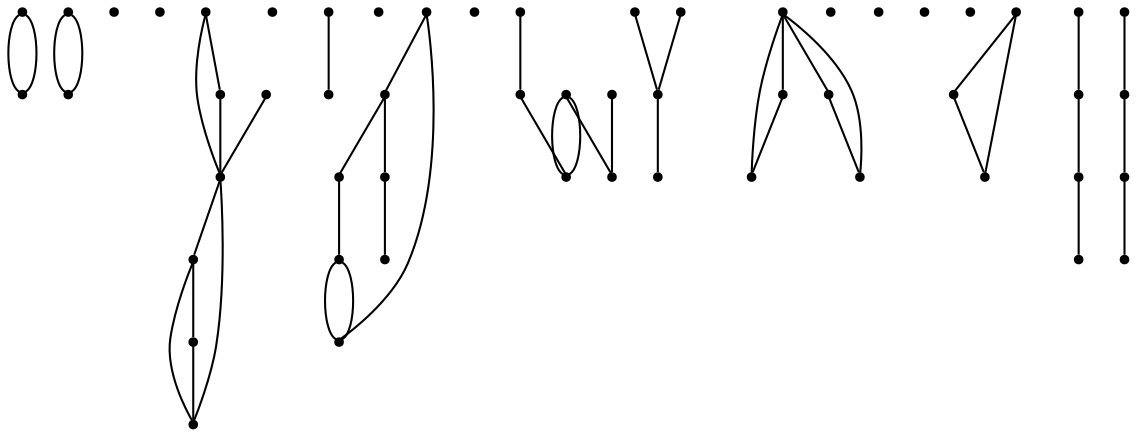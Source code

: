 graph {
  node [shape=point,comment="{\"directed\":false,\"doi\":\"10.1007/978-3-319-03841-4_13\",\"figure\":\"5\"}"]

  v0 [pos="1755.447827400858,854.2656281390871"]
  v1 [pos="1746.3455009498562,1018.8382525653915"]
  v2 [pos="1737.034614510972,802.657044948309"]
  v3 [pos="1727.0190269049785,964.1418024454069"]
  v4 [pos="1642.3298653826394,833.7413600733471"]
  v5 [pos="1640.128342289076,990.7171705313963"]
  v6 [pos="1498.173876174505,990.9088268519199"]
  v7 [pos="1528.8344848628597,990.3754448955324"]
  v8 [pos="1520.3658550193338,942.5257165218727"]
  v9 [pos="1522.563306166825,785.5501604185952"]
  v10 [pos="1456.478166382346,858.1910853317104"]
  v11 [pos="1494.9309528729925,833.399634437483"]
  v12 [pos="1454.2807152348548,1015.1628261134115"]
  v13 [pos="1350.9970755982617,839.6299273944396"]
  v14 [pos="1223.3652980474867,1005.1814361598754"]
  v15 [pos="1218.9485726665237,1350.8134526086392"]
  v16 [pos="1214.361907161206,1193.7877886153242"]
  v17 [pos="1201.8821559399964,854.7946860643549"]
  v18 [pos="1205.6681750488801,1015.7585249888812"]
  v19 [pos="1172.8028620590933,1277.4348988574102"]
  v20 [pos="1161.035955897137,1192.5500982959238"]
  v21 [pos="1082.3959883857433,1195.588111689865"]
  v22 [pos="1126.2932212714659,1171.3300427520253"]
  v23 [pos="1148.0558643023137,1123.3180360339807"]
  v24 [pos="1141.2426077854261,944.5720006607087"]
  v25 [pos="1115.6897464513077,831.6201684542268"]
  v26 [pos="1135.8594950780619,782.0329426346518"]
  v27 [pos="1129.6884608057392,1347.558728949156"]
  v28 [pos="1085.7776123503381,1349.7049745132947"]
  v29 [pos="1075.582731868856,1014.5043016093164"]
  v30 [pos="1103.4236451505708,862.3294374682996"]
  v31 [pos="1071.7967286660119,853.5404626847899"]
  v32 [pos="978.5752813306908,1046.530365276808"]
  v33 [pos="968.0324562385526,845.8766262341751"]
  v34 [pos="863.8269343736438,1337.5384227155396"]
  v35 [pos="817.4341234450002,860.8707128522369"]
  v36 [pos="817.2277584905474,1025.8228345980124"]
  v37 [pos="815.7120083772733,1195.4421120508728"]
  v38 [pos="961.6338860734098,1131.8651194295435"]
  v39 [pos="935.9320169627143,1207.781625093427"]
  v40 [pos="731.0332971227832,1002.6480626331127"]
  v41 [pos="764.9629627352928,1023.2431685027889"]
  v42 [pos="687.1443194714805,1024.5683568636757"]
  v43 [pos="752.7999961936639,954.636055915068"]
  v44 [pos="731.2375942921212,837.6961952421091"]
  v45 [pos="755.1308671991752,789.6841885240644"]
  v46 [pos="731.067701885885,1347.558728949156"]
  v47 [pos="731.0499666520161,1325.4469055754548"]
  v48 [pos="729.6948357240406,1170.9716568786107"]
  v49 [pos="750.4691888123101,1124.0472711646262"]
  v50 [pos="729.6166257285846,1196.5549141773374"]
  v51 [pos="687.1568534304837,1349.7049745132947"]
  v52 [pos="736.4966239865608,858.2953707881334"]
  v53 [pos="687.3486802649758,859.6164894726721"]
  v54 [pos="684.8093128957397,1196.3173468205105"]

  v54 -- v50 [id="-2",pos="684.8093128957397,1196.3173468205105 729.6166257285846,1196.5549141773374 729.6166257285846,1196.5549141773374 729.6166257285846,1196.5549141773374"]
  v51 -- v46 [id="-4",pos="687.1568534304837,1349.7049745132947 731.067701885885,1347.558728949156 731.067701885885,1347.558728949156 731.067701885885,1347.558728949156"]
  v53 -- v52 [id="-5",pos="687.3486802649758,859.6164894726721 736.4966239865608,858.2953707881334 736.4966239865608,858.2953707881334 736.4966239865608,858.2953707881334"]
  v52 -- v44 [id="-6",pos="736.4966239865608,858.2953707881334 731.2375942921212,837.6961952421091 731.2375942921212,837.6961952421091 731.2375942921212,837.6961952421091"]
  v40 -- v32 [id="-10",pos="731.0332971227832,1002.6480626331127 978.5752813306908,1046.530365276808 978.5752813306908,1046.530365276808 978.5752813306908,1046.530365276808"]
  v40 -- v42 [id="-11",pos="731.0332971227832,1002.6480626331127 687.1443194714805,1024.5683568636757 687.1443194714805,1024.5683568636757 687.1443194714805,1024.5683568636757"]
  v40 -- v43 [id="-13",pos="731.0332971227832,1002.6480626331127 752.7999961936639,954.636055915068 752.7999961936639,954.636055915068 752.7999961936639,954.636055915068"]
  v43 -- v32 [id="-14",pos="752.7999961936639,954.636055915068 978.8556888982912,954.298527132938 978.8556888982912,954.298527132938 978.8556888982912,954.298527132938 978.5752813306908,1046.530365276808 978.5752813306908,1046.530365276808 978.5752813306908,1046.530365276808"]
  v42 -- v41 [id="-15",pos="687.1443194714805,1024.5683568636757 764.9629627352928,1023.2431685027889 764.9629627352928,1023.2431685027889 764.9629627352928,1023.2431685027889"]
  v0 -- v2 [id="-17",pos="1755.447827400858,854.2656281390871 1756.2078179607279,803.2697855934869 1756.2078179607279,803.2697855934869 1756.2078179607279,803.2697855934869 1737.034614510972,802.657044948309 1737.034614510972,802.657044948309 1737.034614510972,802.657044948309"]
  v50 -- v48 [id="-18",pos="729.6166257285846,1196.5549141773374 729.6948357240406,1170.9716568786107 729.6948357240406,1170.9716568786107 729.6948357240406,1170.9716568786107"]
  v48 -- v49 [id="-19",pos="729.6948357240406,1170.9716568786107 750.4691888123101,1124.0472711646262 750.4691888123101,1124.0472711646262 750.4691888123101,1124.0472711646262"]
  v47 -- v19 [id="-21",pos="731.0499666520161,1325.4469055754548 1173.7962260282225,1373.4630455585407 1173.7962260282225,1373.4630455585407 1173.7962260282225,1373.4630455585407 1172.8028620590933,1277.4348988574102 1172.8028620590933,1277.4348988574102 1172.8028620590933,1277.4348988574102"]
  v47 -- v46 [id="-22",pos="731.0499666520161,1325.4469055754548 731.067701885885,1347.558728949156 731.067701885885,1347.558728949156 731.067701885885,1347.558728949156"]
  v47 -- v19 [id="-25",pos="731.0499666520161,1325.4469055754548 1172.8028620590933,1277.4348988574102 1172.8028620590933,1277.4348988574102 1172.8028620590933,1277.4348988574102"]
  v44 -- v45 [id="-28",pos="731.2375942921212,837.6961952421091 755.1308671991752,789.6841885240644 755.1308671991752,789.6841885240644 755.1308671991752,789.6841885240644"]
  v41 -- v40 [id="-30",pos="764.9629627352928,1023.2431685027889 731.0332971227832,1002.6480626331127 731.0332971227832,1002.6480626331127 731.0332971227832,1002.6480626331127"]
  v39 -- v37 [id="-40",pos="935.9320169627143,1207.781625093427 814.7874380283082,1208.7692846721839 814.7874380283082,1208.7692846721839 814.7874380283082,1208.7692846721839 815.7120083772733,1195.4421120508728 815.7120083772733,1195.4421120508728 815.7120083772733,1195.4421120508728"]
  v39 -- v38 [id="-41",pos="935.9320169627143,1207.781625093427 978.9724392270782,1208.7692846721839 978.9724392270782,1208.7692846721839 978.9724392270782,1208.7692846721839 978.9724392270782,1134.157110277903 978.9724392270782,1134.157110277903 978.9724392270782,1134.157110277903 961.6338860734098,1131.8651194295435 961.6338860734098,1131.8651194295435 961.6338860734098,1131.8651194295435"]
  v37 -- v38 [id="-42",pos="815.7120083772733,1195.4421120508728 814.7874380283082,1134.157110277903 814.7874380283082,1134.157110277903 814.7874380283082,1134.157110277903 961.6338860734098,1131.8651194295435 961.6338860734098,1131.8651194295435 961.6338860734098,1131.8651194295435"]
  v1 -- v3 [id="-48",pos="1746.3455009498562,1018.8382525653915 1746.6634308642697,962.8125444081718 1746.6634308642697,962.8125444081718 1746.6634308642697,962.8125444081718 1727.0190269049785,964.1418024454069 1727.0190269049785,964.1418024454069 1727.0190269049785,964.1418024454069"]
  v2 -- v0 [id="-53",pos="1737.034614510972,802.657044948309 1735.50159043897,853.4071807843859 1735.50159043897,853.4071807843859 1735.50159043897,853.4071807843859 1755.447827400858,854.2656281390871 1755.447827400858,854.2656281390871 1755.447827400858,854.2656281390871"]
  v3 -- v1 [id="-55",pos="1727.0190269049785,964.1418024454069 1727.3382293025397,1019.0259663869529 1727.3382293025397,1019.0259663869529 1727.3382293025397,1019.0259663869529 1746.3455009498562,1018.8382525653915 1746.3455009498562,1018.8382525653915 1746.3455009498562,1018.8382525653915"]
  v6 -- v9 [id="-60",pos="1498.173876174505,990.9088268519199 1544.4927081141586,785.9210096758261 1544.4927081141586,785.9210096758261 1544.4927081141586,785.9210096758261 1522.563306166825,785.5501604185952 1522.563306166825,785.5501604185952 1522.563306166825,785.5501604185952"]
  v7 -- v6 [id="-61",pos="1528.8344848628597,990.3754448955324 1498.173876174505,990.9088268519199 1498.173876174505,990.9088268519199 1498.173876174505,990.9088268519199"]
  v8 -- v7 [id="-66",pos="1520.3658550193338,942.5257165218727 1529.394186575306,942.1300676743949 1529.394186575306,942.1300676743949 1529.394186575306,942.1300676743949 1528.8344848628597,990.3754448955324 1528.8344848628597,990.3754448955324 1528.8344848628597,990.3754448955324"]
  v9 -- v11 [id="-67",pos="1522.563306166825,785.5501604185952 1523.7110223417512,832.2078551543859 1523.7110223417512,832.2078551543859 1523.7110223417512,832.2078551543859 1494.9309528729925,833.399634437483 1494.9309528729925,833.399634437483 1494.9309528729925,833.399634437483"]
  v30 -- v25 [id="-69",pos="1103.4236451505708,862.3294374682996 1115.6897464513077,831.6201684542268 1115.6897464513077,831.6201684542268 1115.6897464513077,831.6201684542268"]
  v31 -- v25 [id="-70",pos="1071.7967286660119,853.5404626847899 1115.6897464513077,831.6201684542268 1115.6897464513077,831.6201684542268 1115.6897464513077,831.6201684542268"]
  v21 -- v29 [id="-73",pos="1082.3959883857433,1195.588111689865 1075.3545120163442,1193.6293255925157 1075.3545120163442,1193.6293255925157 1075.3545120163442,1193.6293255925157 1075.582731868856,1014.5043016093164 1075.582731868856,1014.5043016093164 1075.582731868856,1014.5043016093164"]
  v21 -- v20 [id="-74",pos="1082.3959883857433,1195.588111689865 1161.035955897137,1192.5500982959238 1161.035955897137,1192.5500982959238 1161.035955897137,1192.5500982959238"]
  v16 -- v24 [id="-75",pos="1214.361907161206,1193.7877886153242 1302.4723941223433,1193.6293255925157 1302.4723941223433,1193.6293255925157 1302.4723941223433,1193.6293255925157 1302.4723941223433,944.5720006607087 1302.4723941223433,944.5720006607087 1302.4723941223433,944.5720006607087 1141.2426077854261,944.5720006607087 1141.2426077854261,944.5720006607087 1141.2426077854261,944.5720006607087"]
  v20 -- v16 [id="-79",pos="1161.035955897137,1192.5500982959238 1214.361907161206,1193.7877886153242 1214.361907161206,1193.7877886153242 1214.361907161206,1193.7877886153242"]
  v24 -- v29 [id="-80",pos="1141.2426077854261,944.5720006607087 1075.3545120163442,944.5720006607087 1075.3545120163442,944.5720006607087 1075.3545120163442,944.5720006607087 1075.582731868856,1014.5043016093164 1075.582731868856,1014.5043016093164 1075.582731868856,1014.5043016093164"]
  v29 -- v24 [id="-83",pos="1075.582731868856,1014.5043016093164 1075.9089329237283,1027.6898622114481 1075.9089329237283,1027.6898622114481 1075.9089329237283,1027.6898622114481 1151.2632216998522,1027.6898622114481 1151.2632216998522,1027.6898622114481 1151.2632216998522,1027.6898622114481 1151.2632216998522,944.759587304884 1151.2632216998522,944.759587304884 1151.2632216998522,944.759587304884 1141.2426077854261,944.5720006607087 1141.2426077854261,944.5720006607087 1141.2426077854261,944.5720006607087"]
  v8 -- v6 [id="-84",pos="1520.3658550193338,942.5257165218727 1498.173876174505,990.9088268519199 1498.173876174505,990.9088268519199 1498.173876174505,990.9088268519199"]
  v28 -- v27 [id="-85",pos="1085.7776123503381,1349.7049745132947 1129.6884608057392,1347.558728949156 1129.6884608057392,1347.558728949156 1129.6884608057392,1347.558728949156"]
  v27 -- v19 [id="-86",pos="1129.6884608057392,1347.558728949156 1173.600263623501,1347.4045899574671 1173.600263623501,1347.4045899574671 1173.600263623501,1347.4045899574671 1172.8028620590933,1277.4348988574102 1172.8028620590933,1277.4348988574102 1172.8028620590933,1277.4348988574102"]
  v9 -- v10 [id="-88",pos="1522.563306166825,785.5501604185952 1456.2499465298345,785.9210096758261 1456.2499465298345,785.9210096758261 1456.2499465298345,785.9210096758261 1456.478166382346,858.1910853317104 1456.478166382346,858.1910853317104 1456.478166382346,858.1910853317104"]
  v25 -- v26 [id="-90",pos="1115.6897464513077,831.6201684542268 1135.8594950780619,782.0329426346518 1135.8594950780619,782.0329426346518 1135.8594950780619,782.0329426346518"]
  v6 -- v10 [id="-94",pos="1498.173876174505,990.9088268519199 1456.478166382346,858.1910853317104 1456.478166382346,858.1910853317104 1456.478166382346,858.1910853317104"]
  v20 -- v22 [id="-95",pos="1161.035955897137,1192.5500982959238 1126.2932212714659,1171.3300427520253 1126.2932212714659,1171.3300427520253 1126.2932212714659,1171.3300427520253"]
  v22 -- v23 [id="-96",pos="1126.2932212714659,1171.3300427520253 1148.0558643023137,1123.3180360339807 1148.0558643023137,1123.3180360339807 1148.0558643023137,1123.3180360339807"]
  v14 -- v18 [id="-104",pos="1223.3652980474867,1005.1814361598754 1205.6681750488801,1015.7585249888812 1205.6681750488801,1015.7585249888812 1205.6681750488801,1015.7585249888812"]
  v11 -- v10 [id="-122",pos="1494.9309528729925,833.399634437483 1456.2373489466736,833.3747076698503 1456.2373489466736,833.3747076698503 1456.2373489466736,833.3747076698503 1456.478166382346,858.1910853317104 1456.478166382346,858.1910853317104 1456.478166382346,858.1910853317104"]
  v12 -- v6 [id="-130",pos="1454.2807152348548,1015.1628261134115 1498.173876174505,990.9088268519199 1498.173876174505,990.9088268519199 1498.173876174505,990.9088268519199"]
}